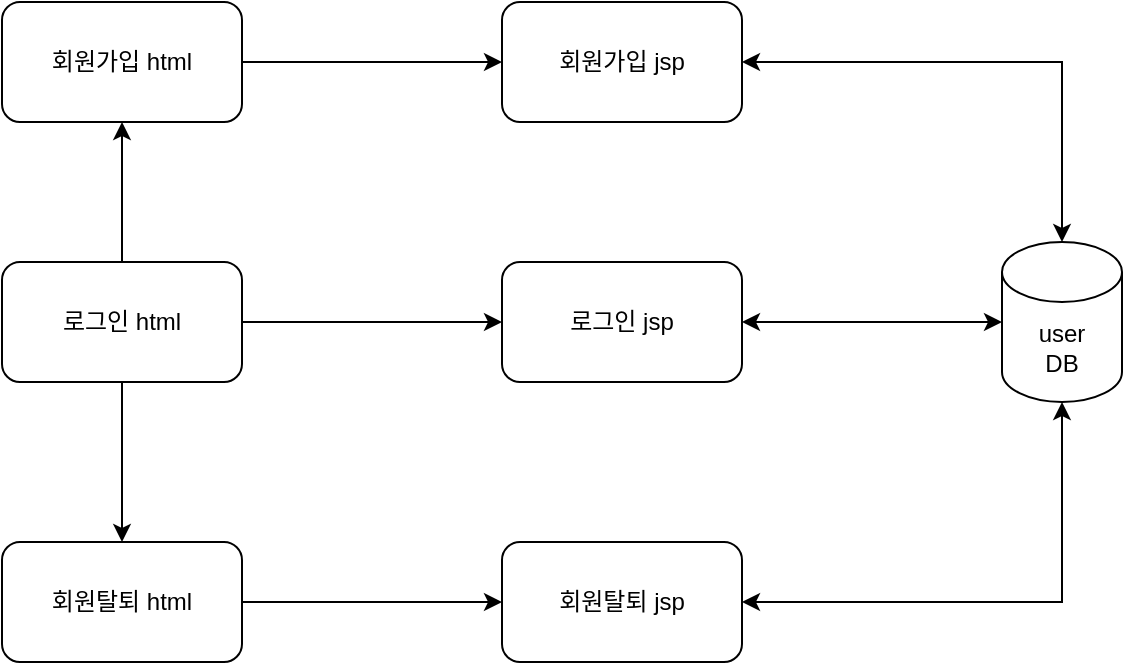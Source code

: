 <mxfile version="20.3.0" type="github">
  <diagram id="prtHgNgQTEPvFCAcTncT" name="Page-1">
    <mxGraphModel dx="1221" dy="644" grid="1" gridSize="10" guides="1" tooltips="1" connect="1" arrows="1" fold="1" page="1" pageScale="1" pageWidth="1169" pageHeight="827" math="0" shadow="0">
      <root>
        <mxCell id="0" />
        <mxCell id="1" parent="0" />
        <mxCell id="hJUtPRmmATnRkOim40vj-9" style="edgeStyle=orthogonalEdgeStyle;rounded=0;orthogonalLoop=1;jettySize=auto;html=1;exitX=1;exitY=0.5;exitDx=0;exitDy=0;" edge="1" parent="1" source="hJUtPRmmATnRkOim40vj-2" target="hJUtPRmmATnRkOim40vj-4">
          <mxGeometry relative="1" as="geometry" />
        </mxCell>
        <mxCell id="hJUtPRmmATnRkOim40vj-2" value="회원가입 html" style="rounded=1;whiteSpace=wrap;html=1;" vertex="1" parent="1">
          <mxGeometry x="70" y="330" width="120" height="60" as="geometry" />
        </mxCell>
        <mxCell id="hJUtPRmmATnRkOim40vj-10" style="edgeStyle=orthogonalEdgeStyle;rounded=0;orthogonalLoop=1;jettySize=auto;html=1;exitX=1;exitY=0.5;exitDx=0;exitDy=0;entryX=0;entryY=0.5;entryDx=0;entryDy=0;" edge="1" parent="1" source="hJUtPRmmATnRkOim40vj-3" target="hJUtPRmmATnRkOim40vj-5">
          <mxGeometry relative="1" as="geometry" />
        </mxCell>
        <mxCell id="hJUtPRmmATnRkOim40vj-3" value="회원탈퇴 html" style="rounded=1;whiteSpace=wrap;html=1;" vertex="1" parent="1">
          <mxGeometry x="70" y="600" width="120" height="60" as="geometry" />
        </mxCell>
        <mxCell id="hJUtPRmmATnRkOim40vj-4" value="회원가입 jsp" style="rounded=1;whiteSpace=wrap;html=1;" vertex="1" parent="1">
          <mxGeometry x="320" y="330" width="120" height="60" as="geometry" />
        </mxCell>
        <mxCell id="hJUtPRmmATnRkOim40vj-5" value="회원탈퇴 jsp" style="rounded=1;whiteSpace=wrap;html=1;" vertex="1" parent="1">
          <mxGeometry x="320" y="600" width="120" height="60" as="geometry" />
        </mxCell>
        <mxCell id="hJUtPRmmATnRkOim40vj-6" value="로그인 jsp" style="rounded=1;whiteSpace=wrap;html=1;" vertex="1" parent="1">
          <mxGeometry x="320" y="460" width="120" height="60" as="geometry" />
        </mxCell>
        <mxCell id="hJUtPRmmATnRkOim40vj-12" style="edgeStyle=orthogonalEdgeStyle;rounded=0;orthogonalLoop=1;jettySize=auto;html=1;exitX=1;exitY=0.5;exitDx=0;exitDy=0;entryX=0;entryY=0.5;entryDx=0;entryDy=0;" edge="1" parent="1" source="hJUtPRmmATnRkOim40vj-11" target="hJUtPRmmATnRkOim40vj-6">
          <mxGeometry relative="1" as="geometry" />
        </mxCell>
        <mxCell id="hJUtPRmmATnRkOim40vj-13" value="" style="edgeStyle=orthogonalEdgeStyle;rounded=0;orthogonalLoop=1;jettySize=auto;html=1;" edge="1" parent="1" source="hJUtPRmmATnRkOim40vj-11" target="hJUtPRmmATnRkOim40vj-2">
          <mxGeometry relative="1" as="geometry" />
        </mxCell>
        <mxCell id="hJUtPRmmATnRkOim40vj-14" value="" style="edgeStyle=orthogonalEdgeStyle;rounded=0;orthogonalLoop=1;jettySize=auto;html=1;" edge="1" parent="1" source="hJUtPRmmATnRkOim40vj-11" target="hJUtPRmmATnRkOim40vj-3">
          <mxGeometry relative="1" as="geometry" />
        </mxCell>
        <mxCell id="hJUtPRmmATnRkOim40vj-11" value="로그인 html" style="rounded=1;whiteSpace=wrap;html=1;" vertex="1" parent="1">
          <mxGeometry x="70" y="460" width="120" height="60" as="geometry" />
        </mxCell>
        <mxCell id="hJUtPRmmATnRkOim40vj-15" value="user&lt;br&gt;DB" style="shape=cylinder3;whiteSpace=wrap;html=1;boundedLbl=1;backgroundOutline=1;size=15;" vertex="1" parent="1">
          <mxGeometry x="570" y="450" width="60" height="80" as="geometry" />
        </mxCell>
        <mxCell id="hJUtPRmmATnRkOim40vj-19" value="" style="endArrow=classic;startArrow=classic;html=1;rounded=0;exitX=0.5;exitY=0;exitDx=0;exitDy=0;exitPerimeter=0;entryX=1;entryY=0.5;entryDx=0;entryDy=0;" edge="1" parent="1" source="hJUtPRmmATnRkOim40vj-15" target="hJUtPRmmATnRkOim40vj-4">
          <mxGeometry width="50" height="50" relative="1" as="geometry">
            <mxPoint x="600" y="370" as="sourcePoint" />
            <mxPoint x="440" y="370" as="targetPoint" />
            <Array as="points">
              <mxPoint x="600" y="360" />
            </Array>
          </mxGeometry>
        </mxCell>
        <mxCell id="hJUtPRmmATnRkOim40vj-20" value="" style="endArrow=classic;startArrow=classic;html=1;rounded=0;exitX=0.5;exitY=1;exitDx=0;exitDy=0;exitPerimeter=0;entryX=1;entryY=0.5;entryDx=0;entryDy=0;" edge="1" parent="1" source="hJUtPRmmATnRkOim40vj-15" target="hJUtPRmmATnRkOim40vj-5">
          <mxGeometry width="50" height="50" relative="1" as="geometry">
            <mxPoint x="610" y="460" as="sourcePoint" />
            <mxPoint x="450" y="380" as="targetPoint" />
            <Array as="points">
              <mxPoint x="600" y="630" />
            </Array>
          </mxGeometry>
        </mxCell>
        <mxCell id="hJUtPRmmATnRkOim40vj-21" value="" style="endArrow=classic;startArrow=classic;html=1;rounded=0;exitX=1;exitY=0.5;exitDx=0;exitDy=0;entryX=0;entryY=0.5;entryDx=0;entryDy=0;entryPerimeter=0;" edge="1" parent="1" source="hJUtPRmmATnRkOim40vj-6" target="hJUtPRmmATnRkOim40vj-15">
          <mxGeometry width="50" height="50" relative="1" as="geometry">
            <mxPoint x="390" y="420" as="sourcePoint" />
            <mxPoint x="440" y="370" as="targetPoint" />
          </mxGeometry>
        </mxCell>
      </root>
    </mxGraphModel>
  </diagram>
</mxfile>
